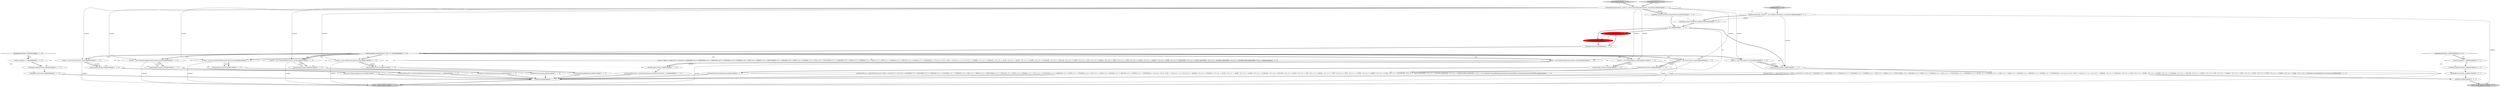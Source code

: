 digraph {
40 [style = filled, label = "enterOuterAlt(_localctx,8)@@@74@@@['1', '1', '0']", fillcolor = white, shape = ellipse image = "AAA0AAABBB1BBB"];
31 [style = filled, label = "(((_la) & ~0x3f) == 0 && ((1L << _la) & ((1L << ANALYZE) | (1L << ANALYZED) | (1L << CATALOGS) | (1L << COLUMNS) | (1L << CURRENT) | (1L << DAY) | (1L << DEBUG) | (1L << EXECUTABLE) | (1L << EXPLAIN) | (1L << FIRST) | (1L << FORMAT) | (1L << FULL) | (1L << FUNCTIONS) | (1L << GRAPHVIZ) | (1L << HOUR) | (1L << INTERVAL) | (1L << LAST) | (1L << LIMIT) | (1L << MAPPED) | (1L << MINUTE) | (1L << MONTH) | (1L << OPTIMIZED))) != 0) || ((((_la - 67)) & ~0x3f) == 0 && ((1L << (_la - 67)) & ((1L << (PARSED - 67)) | (1L << (PHYSICAL - 67)) | (1L << (PLAN - 67)) | (1L << (RLIKE - 67)) | (1L << (QUERY - 67)) | (1L << (SCHEMAS - 67)) | (1L << (SECOND - 67)) | (1L << (SHOW - 67)) | (1L << (SYS - 67)) | (1L << (TABLES - 67)) | (1L << (TEXT - 67)) | (1L << (TYPE - 67)) | (1L << (TYPES - 67)) | (1L << (VERIFY - 67)) | (1L << (YEAR - 67)) | (1L << (IDENTIFIER - 67)) | (1L << (DIGIT_IDENTIFIER - 67)) | (1L << (QUOTED_IDENTIFIER - 67)) | (1L << (BACKQUOTED_IDENTIFIER - 67)))) != 0)@@@43@@@['1', '1', '0']", fillcolor = white, shape = diamond image = "AAA0AAABBB1BBB"];
17 [style = filled, label = "_localctx = new DereferenceContext(_localctx)@@@73@@@['1', '1', '0']", fillcolor = white, shape = ellipse image = "AAA0AAABBB1BBB"];
32 [style = filled, label = "PrimaryExpressionContext _localctx = new PrimaryExpressionContext(_ctx,getState())@@@3@@@['1', '1', '0']", fillcolor = white, shape = ellipse image = "AAA0AAABBB1BBB"];
10 [style = filled, label = "enterOuterAlt(_localctx,3)@@@25@@@['1', '1', '0']", fillcolor = white, shape = ellipse image = "AAA0AAABBB1BBB"];
41 [style = filled, label = "primaryExpression['0', '1', '0']", fillcolor = lightgray, shape = diamond image = "AAA0AAABBB2BBB"];
37 [style = filled, label = "{setState(570)extractExpression()}@@@19@@@['1', '1', '0']", fillcolor = white, shape = ellipse image = "AAA0AAABBB1BBB"];
28 [style = filled, label = "{setState(765)_la = _input.LA(1)if (!((((_la) & ~0x3f) == 0 && ((1L << _la) & ((1L << ANALYZE) | (1L << ANALYZED) | (1L << CATALOGS) | (1L << COLUMNS) | (1L << CURRENT) | (1L << DAY) | (1L << DEBUG) | (1L << EXECUTABLE) | (1L << EXPLAIN) | (1L << FIRST) | (1L << FORMAT) | (1L << FULL) | (1L << FUNCTIONS) | (1L << GRAPHVIZ) | (1L << HOUR) | (1L << INTERVAL) | (1L << LAST) | (1L << LIMIT) | (1L << MAPPED) | (1L << MINUTE) | (1L << MONTH) | (1L << OPTIMIZED))) != 0) || ((((_la - 67)) & ~0x3f) == 0 && ((1L << (_la - 67)) & ((1L << (PARSED - 67)) | (1L << (PHYSICAL - 67)) | (1L << (PLAN - 67)) | (1L << (RLIKE - 67)) | (1L << (QUERY - 67)) | (1L << (SCHEMAS - 67)) | (1L << (SECOND - 67)) | (1L << (SHOW - 67)) | (1L << (SYS - 67)) | (1L << (TABLES - 67)) | (1L << (TEXT - 67)) | (1L << (TYPE - 67)) | (1L << (TYPES - 67)) | (1L << (VERIFY - 67)) | (1L << (YEAR - 67)))) != 0))) {_errHandler.recoverInline(this)}{consume()}}@@@8@@@['1', '1', '1']", fillcolor = white, shape = ellipse image = "AAA0AAABBB1BBB"];
0 [style = filled, label = "_localctx = new CastContext(_localctx)@@@10@@@['1', '1', '0']", fillcolor = white, shape = ellipse image = "AAA0AAABBB1BBB"];
42 [style = filled, label = "setState(589)@@@7@@@['0', '1', '0']", fillcolor = red, shape = ellipse image = "AAA1AAABBB2BBB"];
39 [style = filled, label = "_localctx.exception = re@@@94@@@['1', '1', '0']", fillcolor = white, shape = ellipse image = "AAA0AAABBB1BBB"];
9 [style = filled, label = "enterOuterAlt(_localctx,1)@@@7@@@['1', '1', '1']", fillcolor = white, shape = ellipse image = "AAA0AAABBB1BBB"];
23 [style = filled, label = "enterOuterAlt(_localctx,6)@@@56@@@['1', '1', '0']", fillcolor = white, shape = ellipse image = "AAA0AAABBB1BBB"];
47 [style = filled, label = "RecognitionException re@@@19@@@['0', '0', '1']", fillcolor = white, shape = diamond image = "AAA0AAABBB3BBB"];
8 [style = filled, label = "enterRule(_localctx,60,RULE_primaryExpression)@@@4@@@['1', '1', '0']", fillcolor = white, shape = ellipse image = "AAA0AAABBB1BBB"];
11 [style = filled, label = "_errHandler.reportError(this,re)@@@95@@@['1', '1', '0']", fillcolor = white, shape = ellipse image = "AAA0AAABBB1BBB"];
19 [style = filled, label = "_localctx = new CurrentDateTimeFunctionContext(_localctx)@@@24@@@['1', '1', '0']", fillcolor = white, shape = ellipse image = "AAA0AAABBB1BBB"];
35 [style = filled, label = "_errHandler.sync(this)@@@8@@@['1', '1', '0']", fillcolor = white, shape = ellipse image = "AAA0AAABBB1BBB"];
49 [style = filled, label = "_errHandler.recover(this,re)@@@22@@@['0', '0', '1']", fillcolor = white, shape = ellipse image = "AAA0AAABBB3BBB"];
6 [style = filled, label = "{exitRule()}@@@98@@@['1', '1', '0']", fillcolor = white, shape = ellipse image = "AAA0AAABBB1BBB"];
2 [style = filled, label = "_localctx = new ConstantDefaultContext(_localctx)@@@31@@@['1', '1', '0']", fillcolor = white, shape = ellipse image = "AAA0AAABBB1BBB"];
29 [style = filled, label = "enterOuterAlt(_localctx,2)@@@18@@@['1', '1', '0']", fillcolor = white, shape = ellipse image = "AAA0AAABBB1BBB"];
46 [style = filled, label = "enterRule(_localctx,106,RULE_nonReserved)@@@4@@@['0', '0', '1']", fillcolor = white, shape = ellipse image = "AAA0AAABBB3BBB"];
51 [style = filled, label = "_localctx.exception = re@@@20@@@['0', '0', '1']", fillcolor = white, shape = ellipse image = "AAA0AAABBB3BBB"];
27 [style = filled, label = "getInterpreter().adaptivePredict(_input,79,_ctx)@@@9@@@['1', '1', '0']", fillcolor = white, shape = diamond image = "AAA0AAABBB1BBB"];
12 [style = filled, label = "_errHandler.recover(this,re)@@@96@@@['1', '1', '0']", fillcolor = white, shape = ellipse image = "AAA0AAABBB1BBB"];
15 [style = filled, label = "{setState(584)qualifiedName()}@@@75@@@['1', '1', '0']", fillcolor = white, shape = ellipse image = "AAA0AAABBB1BBB"];
44 [style = filled, label = "nonReserved['0', '0', '1']", fillcolor = lightgray, shape = diamond image = "AAA0AAABBB3BBB"];
14 [style = filled, label = "{setState(576)_la = _input.LA(1)if ((((_la) & ~0x3f) == 0 && ((1L << _la) & ((1L << ANALYZE) | (1L << ANALYZED) | (1L << CATALOGS) | (1L << COLUMNS) | (1L << CURRENT) | (1L << DAY) | (1L << DEBUG) | (1L << EXECUTABLE) | (1L << EXPLAIN) | (1L << FIRST) | (1L << FORMAT) | (1L << FULL) | (1L << FUNCTIONS) | (1L << GRAPHVIZ) | (1L << HOUR) | (1L << INTERVAL) | (1L << LAST) | (1L << LIMIT) | (1L << MAPPED) | (1L << MINUTE) | (1L << MONTH) | (1L << OPTIMIZED))) != 0) || ((((_la - 67)) & ~0x3f) == 0 && ((1L << (_la - 67)) & ((1L << (PARSED - 67)) | (1L << (PHYSICAL - 67)) | (1L << (PLAN - 67)) | (1L << (RLIKE - 67)) | (1L << (QUERY - 67)) | (1L << (SCHEMAS - 67)) | (1L << (SECOND - 67)) | (1L << (SHOW - 67)) | (1L << (SYS - 67)) | (1L << (TABLES - 67)) | (1L << (TEXT - 67)) | (1L << (TYPE - 67)) | (1L << (TYPES - 67)) | (1L << (VERIFY - 67)) | (1L << (YEAR - 67)) | (1L << (IDENTIFIER - 67)) | (1L << (DIGIT_IDENTIFIER - 67)) | (1L << (QUOTED_IDENTIFIER - 67)) | (1L << (BACKQUOTED_IDENTIFIER - 67)))) != 0)) {{setState(573)qualifiedName()setState(574)match(DOT)}}setState(578)match(ASTERISK)}@@@40@@@['1', '1', '0']", fillcolor = white, shape = ellipse image = "AAA0AAABBB1BBB"];
5 [style = filled, label = "_localctx = new StarContext(_localctx)@@@38@@@['1', '1', '0']", fillcolor = white, shape = ellipse image = "AAA0AAABBB1BBB"];
4 [style = filled, label = "{setState(572)constant()}@@@33@@@['1', '1', '0']", fillcolor = white, shape = ellipse image = "AAA0AAABBB1BBB"];
33 [style = filled, label = "enterOuterAlt(_localctx,5)@@@39@@@['1', '1', '0']", fillcolor = white, shape = ellipse image = "AAA0AAABBB1BBB"];
34 [style = filled, label = "enterOuterAlt(_localctx,7)@@@63@@@['1', '1', '0']", fillcolor = white, shape = ellipse image = "AAA0AAABBB1BBB"];
7 [style = filled, label = "enterOuterAlt(_localctx,4)@@@32@@@['1', '1', '0']", fillcolor = white, shape = ellipse image = "AAA0AAABBB1BBB"];
43 [style = filled, label = "NonReservedContext _localctx = new NonReservedContext(_ctx,getState())@@@3@@@['0', '0', '1']", fillcolor = white, shape = ellipse image = "AAA0AAABBB3BBB"];
30 [style = filled, label = "_localctx = new SubqueryExpressionContext(_localctx)@@@62@@@['1', '1', '0']", fillcolor = white, shape = ellipse image = "AAA0AAABBB1BBB"];
22 [style = filled, label = "RecognitionException re@@@93@@@['1', '1', '0']", fillcolor = white, shape = diamond image = "AAA0AAABBB1BBB"];
24 [style = filled, label = "{setState(579)functionExpression()}@@@57@@@['1', '1', '0']", fillcolor = white, shape = ellipse image = "AAA0AAABBB1BBB"];
20 [style = filled, label = "return _localctx@@@101@@@['1', '1', '0']", fillcolor = lightgray, shape = ellipse image = "AAA0AAABBB1BBB"];
1 [style = filled, label = "_localctx = new ExtractContext(_localctx)@@@17@@@['1', '1', '0']", fillcolor = white, shape = ellipse image = "AAA0AAABBB1BBB"];
16 [style = filled, label = "primaryExpression['1', '0', '0']", fillcolor = lightgray, shape = diamond image = "AAA0AAABBB1BBB"];
21 [style = filled, label = "{setState(571)builtinDateTimeFunction()}@@@26@@@['1', '1', '0']", fillcolor = white, shape = ellipse image = "AAA0AAABBB1BBB"];
48 [style = filled, label = "_errHandler.reportError(this,re)@@@21@@@['0', '0', '1']", fillcolor = white, shape = ellipse image = "AAA0AAABBB3BBB"];
38 [style = filled, label = "int _la@@@5@@@['1', '1', '1']", fillcolor = white, shape = ellipse image = "AAA0AAABBB1BBB"];
36 [style = filled, label = "_localctx = new FunctionContext(_localctx)@@@55@@@['1', '1', '0']", fillcolor = white, shape = ellipse image = "AAA0AAABBB1BBB"];
13 [style = filled, label = "enterOuterAlt(_localctx,9)@@@81@@@['1', '1', '0']", fillcolor = white, shape = ellipse image = "AAA0AAABBB1BBB"];
3 [style = filled, label = "_localctx = new ParenthesizedExpressionContext(_localctx)@@@80@@@['1', '1', '0']", fillcolor = white, shape = ellipse image = "AAA0AAABBB1BBB"];
50 [style = filled, label = "return _localctx@@@27@@@['0', '0', '1']", fillcolor = lightgray, shape = ellipse image = "AAA0AAABBB3BBB"];
25 [style = filled, label = "{setState(580)match(T__0)setState(581)query()setState(582)match(T__1)}@@@64@@@['1', '1', '0']", fillcolor = white, shape = ellipse image = "AAA0AAABBB1BBB"];
45 [style = filled, label = "{exitRule()}@@@24@@@['0', '0', '1']", fillcolor = white, shape = ellipse image = "AAA0AAABBB3BBB"];
26 [style = filled, label = "setState(594)@@@7@@@['1', '0', '0']", fillcolor = red, shape = ellipse image = "AAA1AAABBB1BBB"];
18 [style = filled, label = "{setState(585)match(T__0)setState(586)expression()setState(587)match(T__1)}@@@82@@@['1', '1', '0']", fillcolor = white, shape = ellipse image = "AAA0AAABBB1BBB"];
27->1 [style = dotted, label="true"];
28->6 [style = bold, label=""];
3->20 [style = solid, label="_localctx"];
32->8 [style = solid, label="_localctx"];
27->33 [style = dotted, label="true"];
40->15 [style = bold, label=""];
19->20 [style = solid, label="_localctx"];
27->23 [style = dotted, label="true"];
17->40 [style = solid, label="_localctx"];
27->2 [style = dotted, label="true"];
25->6 [style = bold, label=""];
38->42 [style = bold, label=""];
32->1 [style = solid, label="_localctx"];
27->19 [style = dotted, label="true"];
43->9 [style = solid, label="_localctx"];
17->20 [style = solid, label="_localctx"];
51->48 [style = bold, label=""];
27->9 [style = dotted, label="true"];
2->20 [style = solid, label="_localctx"];
26->35 [style = bold, label=""];
27->17 [style = bold, label=""];
47->51 [style = bold, label=""];
32->43 [style = dashed, label="0"];
5->20 [style = solid, label="_localctx"];
38->26 [style = bold, label=""];
27->19 [style = bold, label=""];
27->5 [style = bold, label=""];
38->14 [style = solid, label="_la"];
2->7 [style = solid, label="_localctx"];
27->2 [style = bold, label=""];
27->36 [style = dotted, label="true"];
28->45 [style = bold, label=""];
19->10 [style = solid, label="_localctx"];
46->38 [style = bold, label=""];
48->49 [style = bold, label=""];
41->32 [style = bold, label=""];
27->0 [style = bold, label=""];
5->33 [style = bold, label=""];
27->30 [style = bold, label=""];
36->20 [style = solid, label="_localctx"];
11->12 [style = bold, label=""];
30->34 [style = bold, label=""];
16->32 [style = bold, label=""];
10->21 [style = bold, label=""];
32->36 [style = solid, label="_localctx"];
8->46 [style = dashed, label="0"];
8->38 [style = bold, label=""];
43->46 [style = bold, label=""];
47->49 [style = dotted, label="true"];
27->29 [style = dotted, label="true"];
0->20 [style = solid, label="_localctx"];
47->51 [style = dotted, label="true"];
3->13 [style = solid, label="_localctx"];
14->6 [style = bold, label=""];
13->18 [style = bold, label=""];
32->17 [style = solid, label="_localctx"];
49->45 [style = bold, label=""];
27->40 [style = dotted, label="true"];
32->0 [style = solid, label="_localctx"];
47->48 [style = dotted, label="true"];
43->50 [style = solid, label="_localctx"];
38->9 [style = bold, label=""];
17->40 [style = bold, label=""];
19->10 [style = bold, label=""];
29->37 [style = bold, label=""];
7->4 [style = bold, label=""];
27->13 [style = dotted, label="true"];
32->5 [style = solid, label="_localctx"];
9->28 [style = bold, label=""];
6->20 [style = bold, label=""];
32->2 [style = solid, label="_localctx"];
32->8 [style = bold, label=""];
18->6 [style = bold, label=""];
1->20 [style = solid, label="_localctx"];
27->31 [style = dotted, label="true"];
22->39 [style = bold, label=""];
5->33 [style = solid, label="_localctx"];
27->17 [style = dotted, label="true"];
1->29 [style = bold, label=""];
43->46 [style = solid, label="_localctx"];
32->30 [style = solid, label="_localctx"];
32->19 [style = solid, label="_localctx"];
33->14 [style = bold, label=""];
35->27 [style = bold, label=""];
27->1 [style = bold, label=""];
27->36 [style = bold, label=""];
0->9 [style = bold, label=""];
34->25 [style = bold, label=""];
27->5 [style = dotted, label="true"];
32->3 [style = solid, label="_localctx"];
21->6 [style = bold, label=""];
4->6 [style = bold, label=""];
27->34 [style = dotted, label="true"];
36->23 [style = solid, label="_localctx"];
22->39 [style = dotted, label="true"];
27->3 [style = bold, label=""];
30->20 [style = solid, label="_localctx"];
27->10 [style = dotted, label="true"];
22->11 [style = dotted, label="true"];
15->6 [style = bold, label=""];
37->6 [style = bold, label=""];
39->11 [style = bold, label=""];
12->6 [style = bold, label=""];
44->43 [style = bold, label=""];
27->3 [style = dotted, label="true"];
22->12 [style = dotted, label="true"];
42->35 [style = bold, label=""];
1->29 [style = solid, label="_localctx"];
27->30 [style = dotted, label="true"];
23->24 [style = bold, label=""];
27->7 [style = dotted, label="true"];
36->23 [style = bold, label=""];
0->9 [style = solid, label="_localctx"];
27->0 [style = dotted, label="true"];
45->50 [style = bold, label=""];
3->13 [style = bold, label=""];
26->42 [style = dashed, label="0"];
2->7 [style = bold, label=""];
24->6 [style = bold, label=""];
30->34 [style = solid, label="_localctx"];
}
